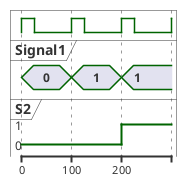 {
  "sha1": "rf7p5d7d0k2uahralg0io1evhfawvkd",
  "insertion": {
    "when": "2024-06-04T17:28:43.716Z",
    "url": "https://forum.plantuml.net/14647/timing-diagrams-can-we-get-an-offset-for-clocks",
    "user": "plantuml@gmail.com"
  }
}
@startuml
clock clk with period 100 pulse 25
concise "Signal1" as S1
robust S2
@0
S1 is 0
S2 is 0
@100
S1 is 1
@200
S1 is 1
S2 is 1
@enduml
